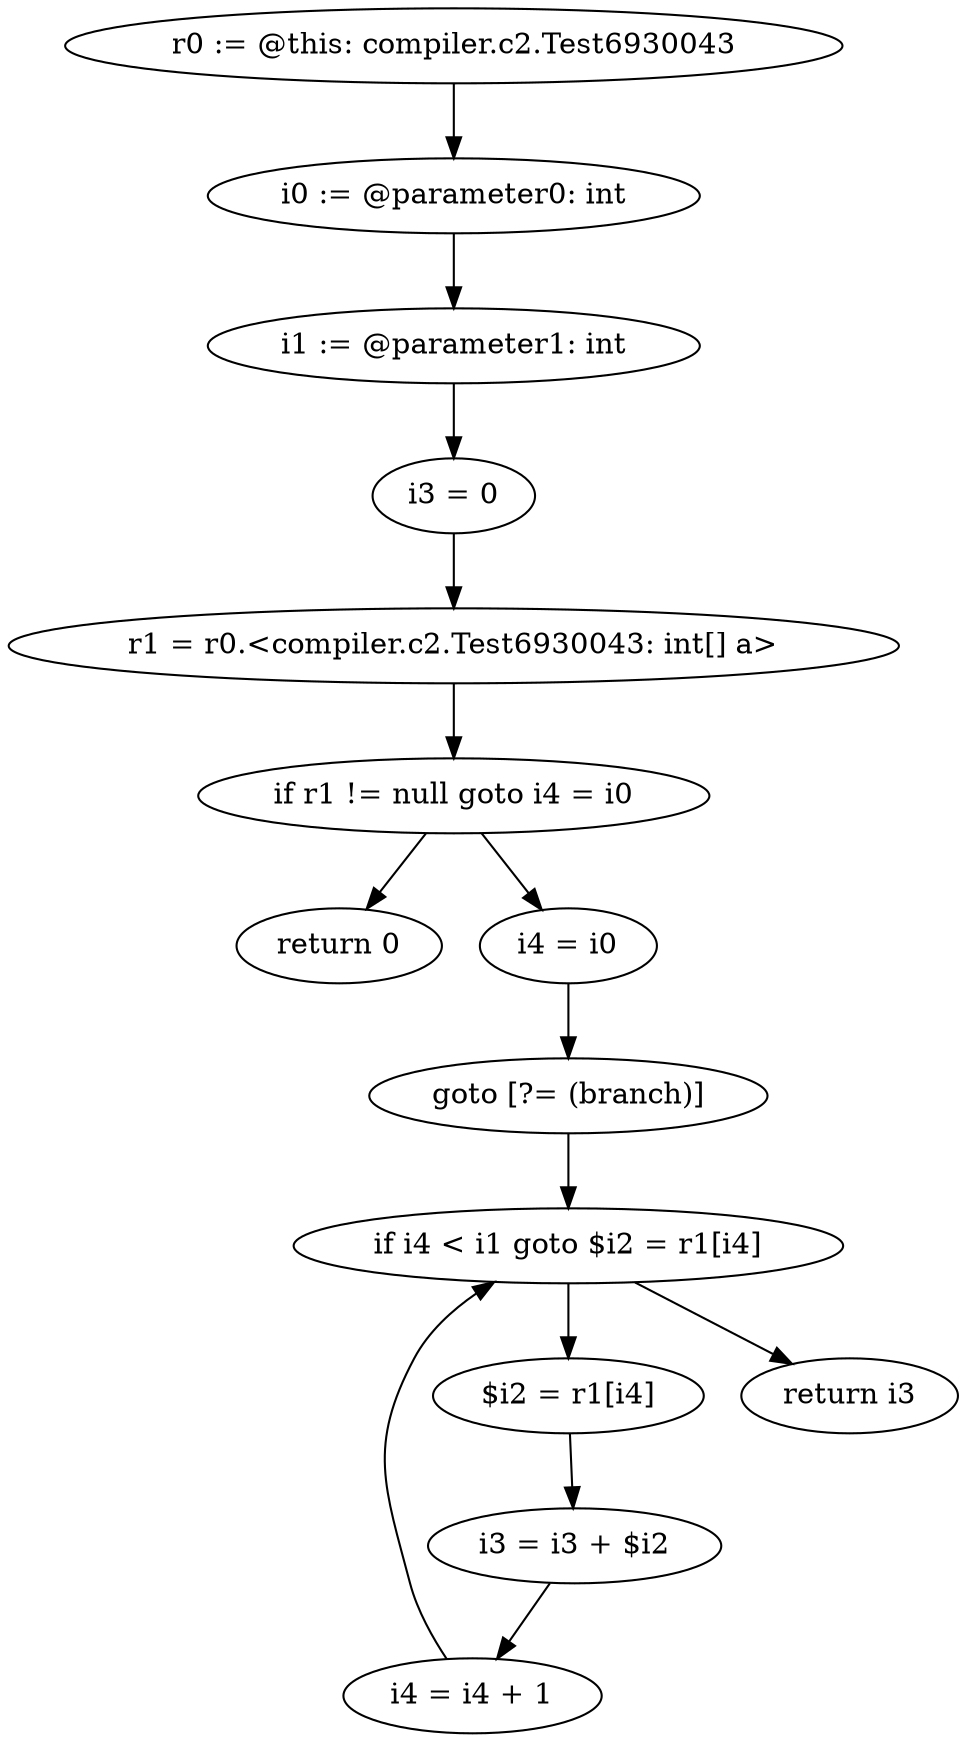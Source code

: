 digraph "unitGraph" {
    "r0 := @this: compiler.c2.Test6930043"
    "i0 := @parameter0: int"
    "i1 := @parameter1: int"
    "i3 = 0"
    "r1 = r0.<compiler.c2.Test6930043: int[] a>"
    "if r1 != null goto i4 = i0"
    "return 0"
    "i4 = i0"
    "goto [?= (branch)]"
    "$i2 = r1[i4]"
    "i3 = i3 + $i2"
    "i4 = i4 + 1"
    "if i4 < i1 goto $i2 = r1[i4]"
    "return i3"
    "r0 := @this: compiler.c2.Test6930043"->"i0 := @parameter0: int";
    "i0 := @parameter0: int"->"i1 := @parameter1: int";
    "i1 := @parameter1: int"->"i3 = 0";
    "i3 = 0"->"r1 = r0.<compiler.c2.Test6930043: int[] a>";
    "r1 = r0.<compiler.c2.Test6930043: int[] a>"->"if r1 != null goto i4 = i0";
    "if r1 != null goto i4 = i0"->"return 0";
    "if r1 != null goto i4 = i0"->"i4 = i0";
    "i4 = i0"->"goto [?= (branch)]";
    "goto [?= (branch)]"->"if i4 < i1 goto $i2 = r1[i4]";
    "$i2 = r1[i4]"->"i3 = i3 + $i2";
    "i3 = i3 + $i2"->"i4 = i4 + 1";
    "i4 = i4 + 1"->"if i4 < i1 goto $i2 = r1[i4]";
    "if i4 < i1 goto $i2 = r1[i4]"->"return i3";
    "if i4 < i1 goto $i2 = r1[i4]"->"$i2 = r1[i4]";
}
